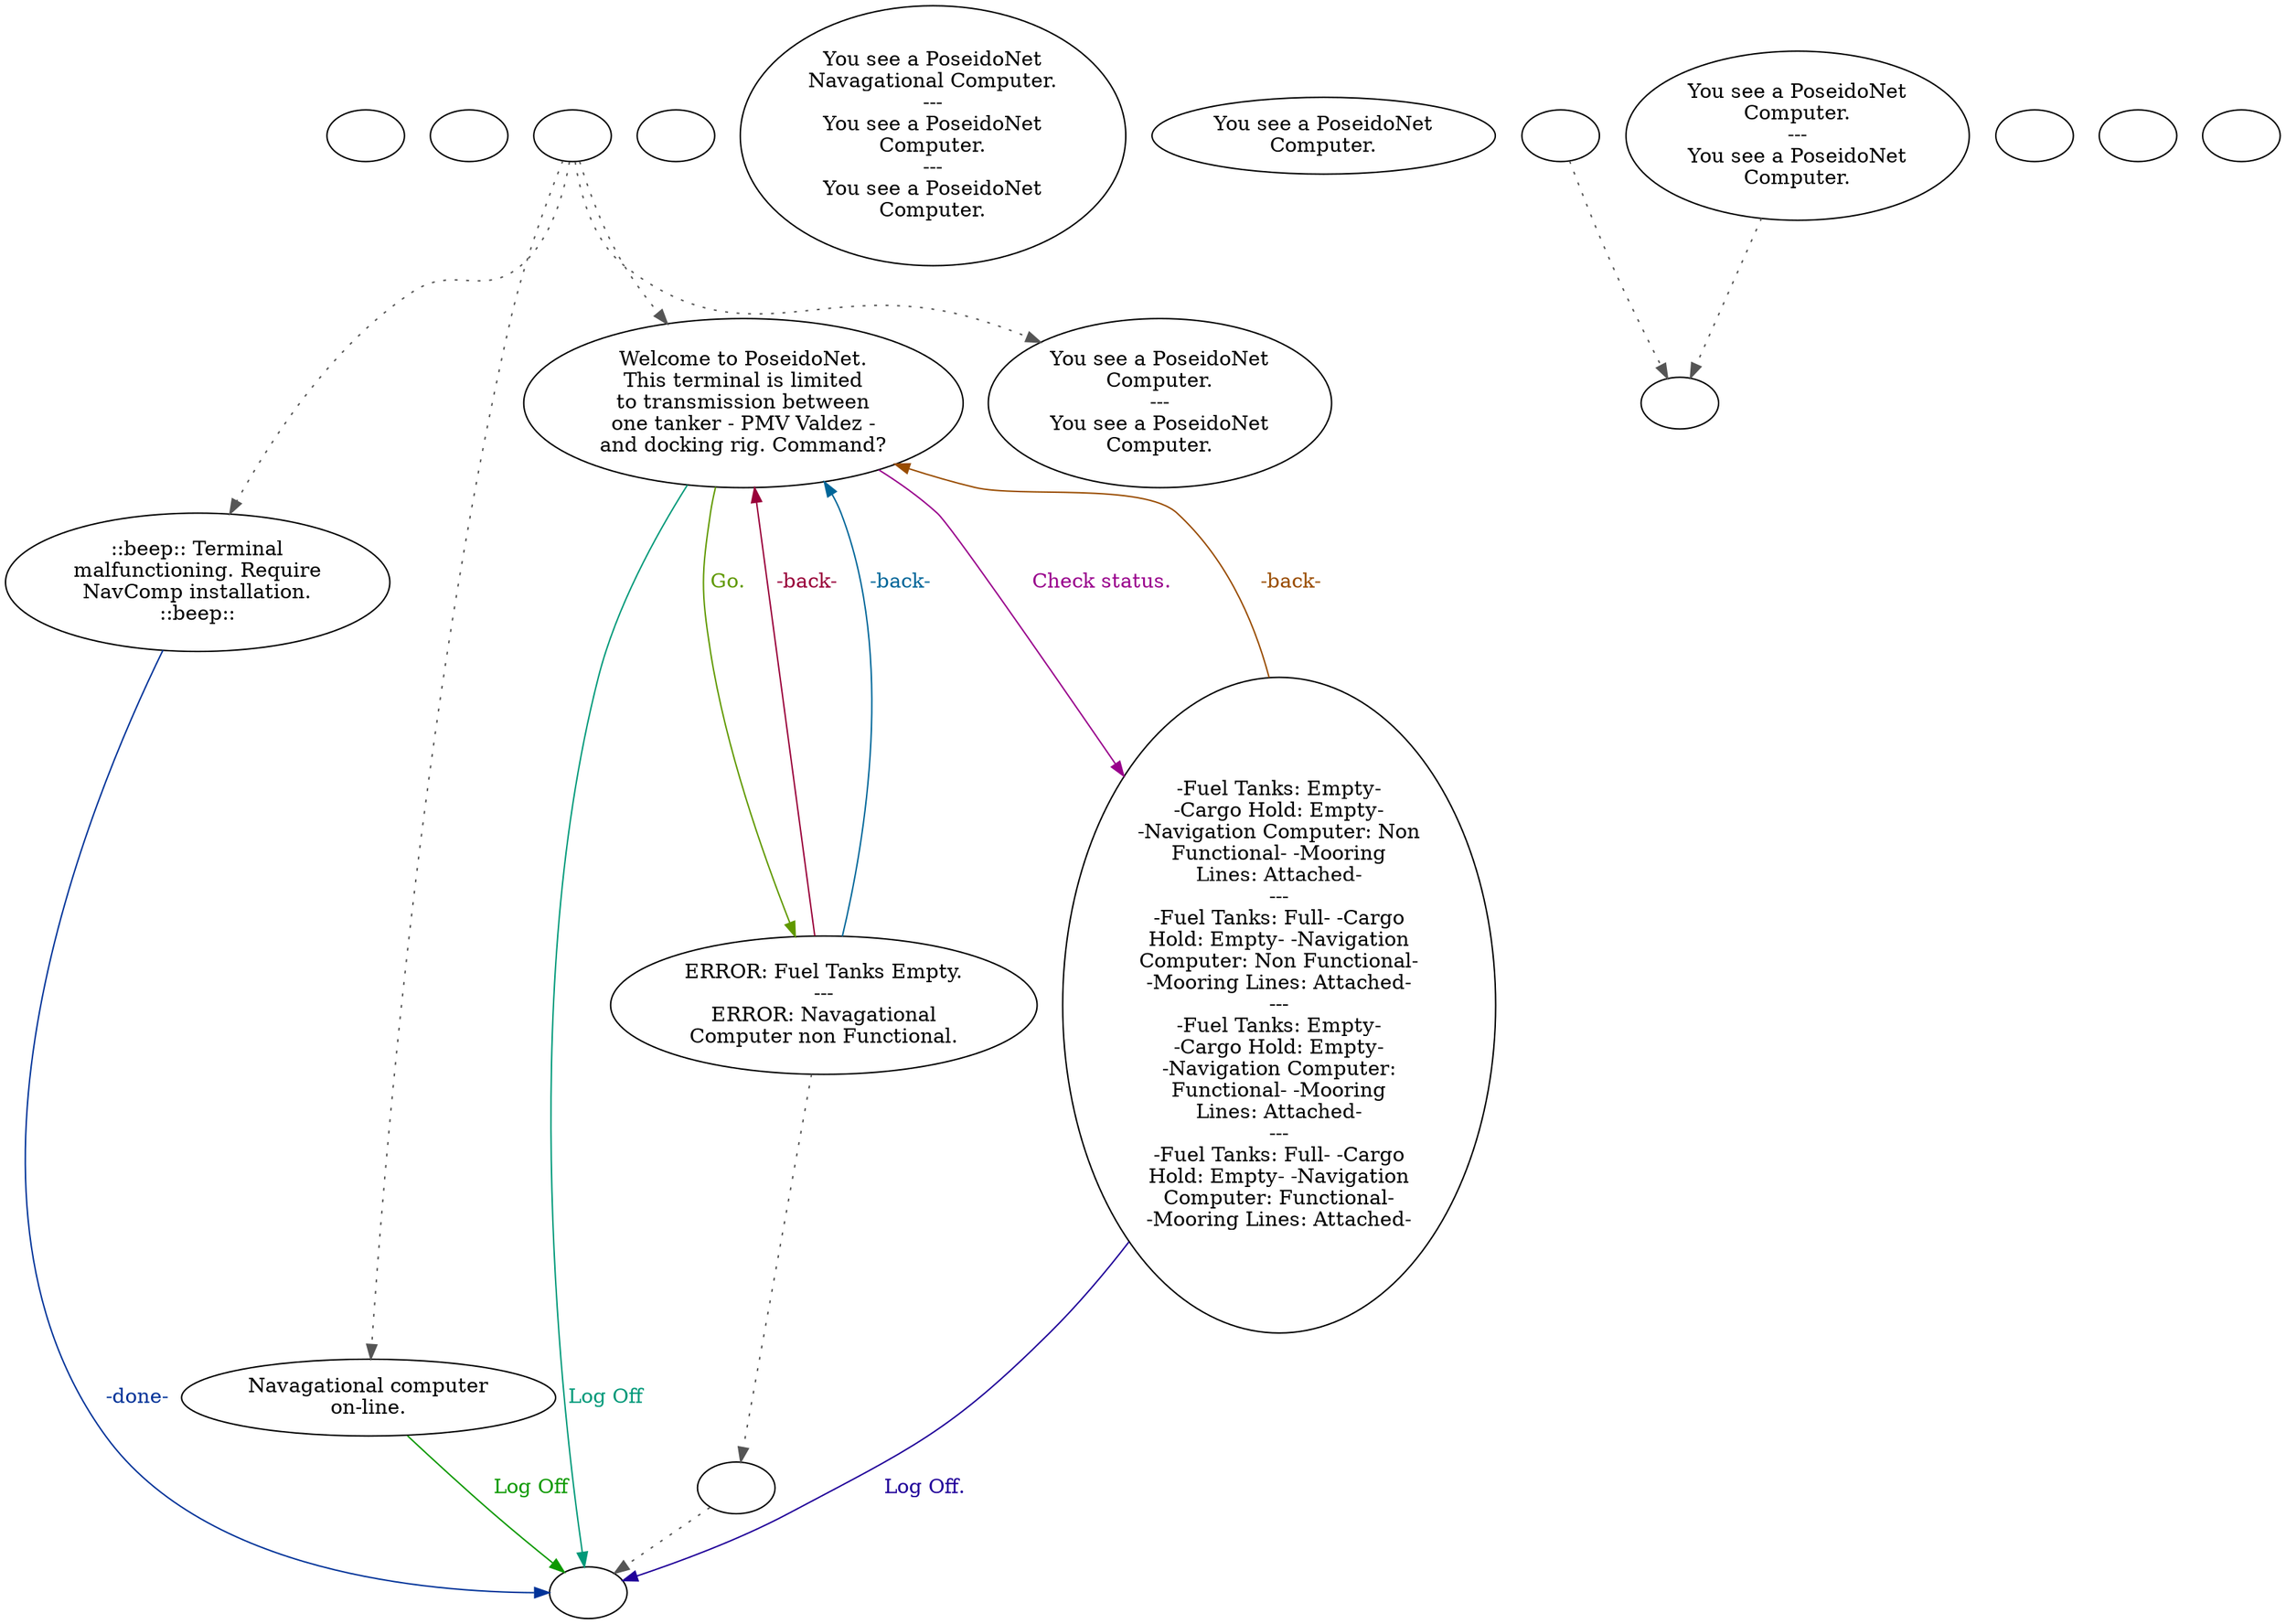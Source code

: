 digraph fstnkcmp {
  "checkPartyMembersNearDoor" [style=filled       fillcolor="#FFFFFF"       color="#000000"]
  "checkPartyMembersNearDoor" [label=""]
  "start" [style=filled       fillcolor="#FFFFFF"       color="#000000"]
  "start" [label=""]
  "talk_p_proc" [style=filled       fillcolor="#FFFFFF"       color="#000000"]
  "talk_p_proc" -> "Node001" [style=dotted color="#555555"]
  "talk_p_proc" -> "Node004" [style=dotted color="#555555"]
  "talk_p_proc" -> "Node002" [style=dotted color="#555555"]
  "talk_p_proc" -> "LoadEnclave" [style=dotted color="#555555"]
  "talk_p_proc" [label=""]
  "destroy_p_proc" [style=filled       fillcolor="#FFFFFF"       color="#000000"]
  "destroy_p_proc" [label=""]
  "look_at_p_proc" [style=filled       fillcolor="#FFFFFF"       color="#000000"]
  "look_at_p_proc" [label="You see a PoseidoNet\nNavagational Computer.\n---\nYou see a PoseidoNet\nComputer.\n---\nYou see a PoseidoNet\nComputer."]
  "description_p_proc" [style=filled       fillcolor="#FFFFFF"       color="#000000"]
  "description_p_proc" [label="You see a PoseidoNet\nComputer."]
  "use_skill_on_p_proc" [style=filled       fillcolor="#FFFFFF"       color="#000000"]
  "use_skill_on_p_proc" -> "use_p_proc" [style=dotted color="#555555"]
  "use_skill_on_p_proc" [label=""]
  "use_obj_on_p_proc" [style=filled       fillcolor="#FFFFFF"       color="#000000"]
  "use_obj_on_p_proc" -> "use_p_proc" [style=dotted color="#555555"]
  "use_obj_on_p_proc" [label="You see a PoseidoNet\nComputer.\n---\nYou see a PoseidoNet\nComputer."]
  "damage_p_proc" [style=filled       fillcolor="#FFFFFF"       color="#000000"]
  "damage_p_proc" [label=""]
  "map_enter_p_proc" [style=filled       fillcolor="#FFFFFF"       color="#000000"]
  "map_enter_p_proc" [label=""]
  "use_p_proc" [style=filled       fillcolor="#FFFFFF"       color="#000000"]
  "use_p_proc" [label=""]
  "timed_event_p_proc" [style=filled       fillcolor="#FFFFFF"       color="#000000"]
  "timed_event_p_proc" [label=""]
  "Node999" [style=filled       fillcolor="#FFFFFF"       color="#000000"]
  "Node999" [label=""]
  "Node001" [style=filled       fillcolor="#FFFFFF"       color="#000000"]
  "Node001" [label="::beep:: Terminal\nmalfunctioning. Require\nNavComp installation.\n::beep::"]
  "Node001" -> "Node999" [label="-done-" color="#003399" fontcolor="#003399"]
  "Node002" [style=filled       fillcolor="#FFFFFF"       color="#000000"]
  "Node002" [label="Welcome to PoseidoNet.\nThis terminal is limited\nto transmission between\none tanker - PMV Valdez -\nand docking rig. Command?"]
  "Node002" -> "Node005" [label="Go." color="#609900" fontcolor="#609900"]
  "Node002" -> "Node003" [label="Check status." color="#99008C" fontcolor="#99008C"]
  "Node002" -> "Node999" [label="Log Off" color="#009979" fontcolor="#009979"]
  "Node003" [style=filled       fillcolor="#FFFFFF"       color="#000000"]
  "Node003" [label="-Fuel Tanks: Empty-\n-Cargo Hold: Empty-\n-Navigation Computer: Non\nFunctional- -Mooring\nLines: Attached-\n---\n-Fuel Tanks: Full- -Cargo\nHold: Empty- -Navigation\nComputer: Non Functional-\n-Mooring Lines: Attached-\n---\n-Fuel Tanks: Empty-\n-Cargo Hold: Empty-\n-Navigation Computer:\nFunctional- -Mooring\nLines: Attached-\n---\n-Fuel Tanks: Full- -Cargo\nHold: Empty- -Navigation\nComputer: Functional-\n-Mooring Lines: Attached-"]
  "Node003" -> "Node002" [label="-back-" color="#994C00" fontcolor="#994C00"]
  "Node003" -> "Node999" [label="Log Off." color="#200099" fontcolor="#200099"]
  "Node004" [style=filled       fillcolor="#FFFFFF"       color="#000000"]
  "Node004" [label="Navagational computer\non-line."]
  "Node004" -> "Node999" [label="Log Off" color="#0D9900" fontcolor="#0D9900"]
  "Node005" [style=filled       fillcolor="#FFFFFF"       color="#000000"]
  "Node005" -> "NodeMovie" [style=dotted color="#555555"]
  "Node005" [label="ERROR: Fuel Tanks Empty.\n---\nERROR: Navagational\nComputer non Functional."]
  "Node005" -> "Node002" [label="-back-" color="#990039" fontcolor="#990039"]
  "Node005" -> "Node002" [label="-back-" color="#006699" fontcolor="#006699"]
  "LoadEnclave" [style=filled       fillcolor="#FFFFFF"       color="#000000"]
  "LoadEnclave" [label="You see a PoseidoNet\nComputer.\n---\nYou see a PoseidoNet\nComputer."]
  "NodeMovie" [style=filled       fillcolor="#FFFFFF"       color="#000000"]
  "NodeMovie" -> "Node999" [style=dotted color="#555555"]
  "NodeMovie" [label=""]
}